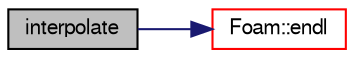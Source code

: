 digraph "interpolate"
{
  bgcolor="transparent";
  edge [fontname="FreeSans",fontsize="10",labelfontname="FreeSans",labelfontsize="10"];
  node [fontname="FreeSans",fontsize="10",shape=record];
  rankdir="LR";
  Node27030 [label="interpolate",height=0.2,width=0.4,color="black", fillcolor="grey75", style="filled", fontcolor="black"];
  Node27030 -> Node27031 [color="midnightblue",fontsize="10",style="solid",fontname="FreeSans"];
  Node27031 [label="Foam::endl",height=0.2,width=0.4,color="red",URL="$a21124.html#a2db8fe02a0d3909e9351bb4275b23ce4",tooltip="Add newline and flush stream. "];
}
